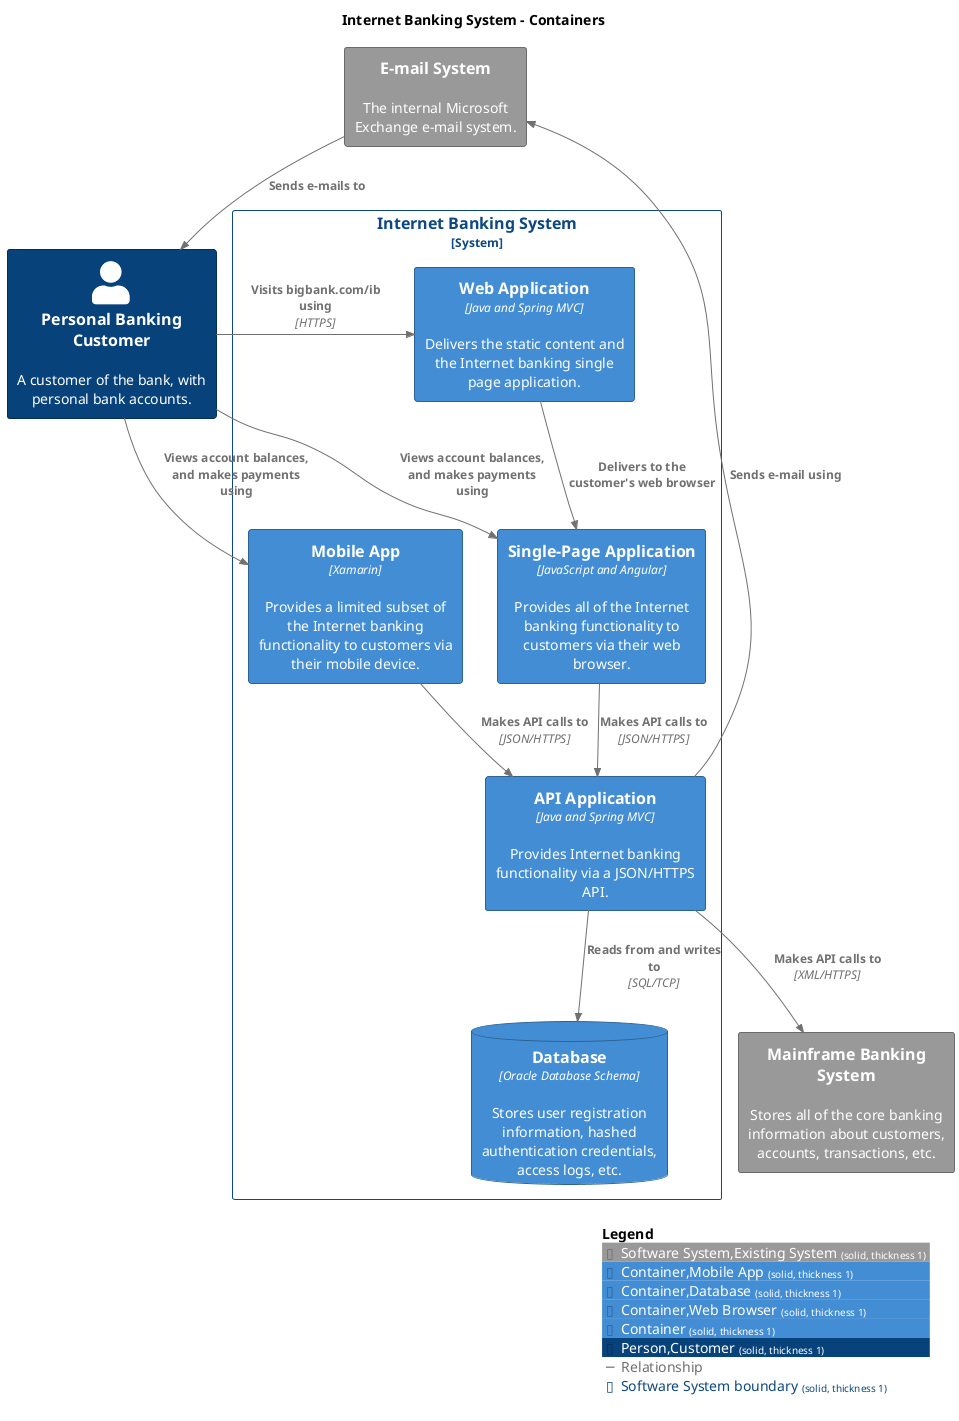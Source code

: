 @startuml
set separator none
title Internet Banking System - Containers

top to bottom direction

!include <C4/C4>
!include <C4/C4_Context>
!include <C4/C4_Container>

AddElementTag("Software System,Existing System", $bgColor="#999999", $borderColor="#6b6b6b", $fontColor="#ffffff", $sprite="", $shadowing="", $borderStyle="solid", $borderThickness="1")
AddElementTag("Container,Mobile App", $bgColor="#438dd5", $borderColor="#2e6295", $fontColor="#ffffff", $sprite="", $shadowing="", $borderStyle="solid", $borderThickness="1")
AddElementTag("Container,Database", $bgColor="#438dd5", $borderColor="#2e6295", $fontColor="#ffffff", $sprite="", $shadowing="", $borderStyle="solid", $borderThickness="1")
AddElementTag("Container,Web Browser", $bgColor="#438dd5", $borderColor="#2e6295", $fontColor="#ffffff", $sprite="", $shadowing="", $borderStyle="solid", $borderThickness="1")
AddElementTag("Container", $bgColor="#438dd5", $borderColor="#2e6295", $fontColor="#ffffff", $sprite="", $shadowing="", $borderStyle="solid", $borderThickness="1")
AddElementTag("Person,Customer", $bgColor="#08427b", $borderColor="#052e56", $fontColor="#ffffff", $sprite="", $shadowing="", $borderStyle="solid", $borderThickness="1")

AddRelTag("Relationship", $textColor="#707070", $lineColor="#707070", $lineStyle = "")

AddBoundaryTag("Software System", $bgColor="#ffffff", $borderColor="#0b4884", $fontColor="#0b4884", $shadowing="", $borderStyle="solid", $borderThickness="1")

Person(PersonalBankingCustomer, "Personal Banking Customer", $descr="A customer of the bank, with personal bank accounts.", $tags="Person,Customer", $link="")
System(MainframeBankingSystem, "Mainframe Banking System", $descr="Stores all of the core banking information about customers, accounts, transactions, etc.", $tags="Software System,Existing System", $link="")
System(EmailSystem, "E-mail System", $descr="The internal Microsoft Exchange e-mail system.", $tags="Software System,Existing System", $link="")

System_Boundary("InternetBankingSystem_boundary", "Internet Banking System", $tags="Software System") {
  Container(InternetBankingSystem.WebApplication, "Web Application", $techn="Java and Spring MVC", $descr="Delivers the static content and the Internet banking single page application.", $tags="Container", $link="")
  Container(InternetBankingSystem.APIApplication, "API Application", $techn="Java and Spring MVC", $descr="Provides Internet banking functionality via a JSON/HTTPS API.", $tags="Container", $link="")
  ContainerDb(InternetBankingSystem.Database, "Database", $techn="Oracle Database Schema", $descr="Stores user registration information, hashed authentication credentials, access logs, etc.", $tags="Container,Database", $link="")
  Container(InternetBankingSystem.SinglePageApplication, "Single-Page Application", $techn="JavaScript and Angular", $descr="Provides all of the Internet banking functionality to customers via their web browser.", $tags="Container,Web Browser", $link="")
  Container(InternetBankingSystem.MobileApp, "Mobile App", $techn="Xamarin", $descr="Provides a limited subset of the Internet banking functionality to customers via their mobile device.", $tags="Container,Mobile App", $link="")
}

Rel(EmailSystem, PersonalBankingCustomer, "Sends e-mails to", $techn="", $tags="Relationship", $link="")
Rel(PersonalBankingCustomer, InternetBankingSystem.WebApplication, "Visits bigbank.com/ib using", $techn="HTTPS", $tags="Relationship", $link="")
Rel(PersonalBankingCustomer, InternetBankingSystem.SinglePageApplication, "Views account balances, and makes payments using", $techn="", $tags="Relationship", $link="")
Rel(PersonalBankingCustomer, InternetBankingSystem.MobileApp, "Views account balances, and makes payments using", $techn="", $tags="Relationship", $link="")
Rel(InternetBankingSystem.WebApplication, InternetBankingSystem.SinglePageApplication, "Delivers to the customer's web browser", $techn="", $tags="Relationship", $link="")
Rel(InternetBankingSystem.SinglePageApplication, InternetBankingSystem.APIApplication, "Makes API calls to", $techn="JSON/HTTPS", $tags="Relationship", $link="")
Rel(InternetBankingSystem.MobileApp, InternetBankingSystem.APIApplication, "Makes API calls to", $techn="JSON/HTTPS", $tags="Relationship", $link="")
Rel(InternetBankingSystem.APIApplication, InternetBankingSystem.Database, "Reads from and writes to", $techn="SQL/TCP", $tags="Relationship", $link="")
Rel(InternetBankingSystem.APIApplication, MainframeBankingSystem, "Makes API calls to", $techn="XML/HTTPS", $tags="Relationship", $link="")
Rel(InternetBankingSystem.APIApplication, EmailSystem, "Sends e-mail using", $techn="", $tags="Relationship", $link="")

SHOW_LEGEND(true)
@enduml